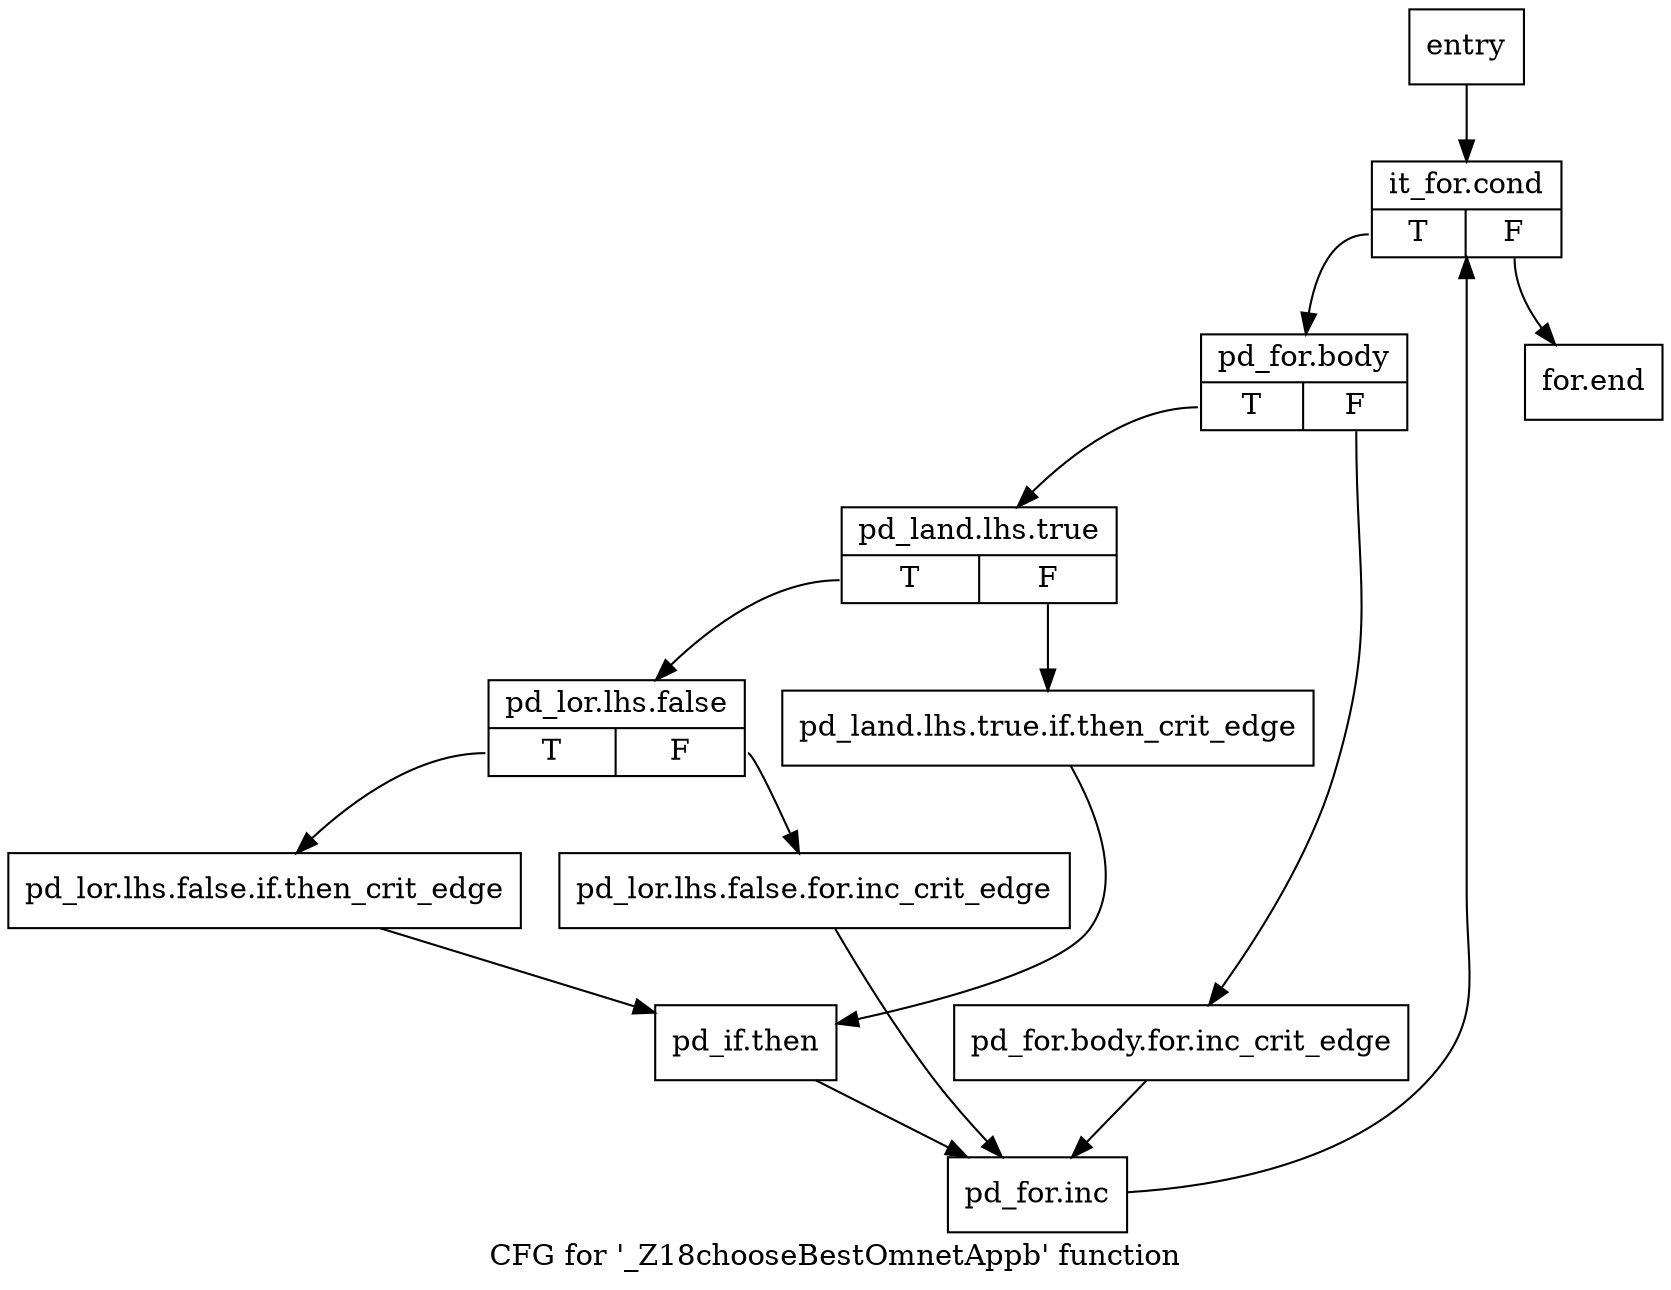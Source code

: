 digraph "CFG for '_Z18chooseBestOmnetAppb' function" {
	label="CFG for '_Z18chooseBestOmnetAppb' function";

	Node0x18a4860 [shape=record,label="{entry}"];
	Node0x18a4860 -> Node0x18a48b0;
	Node0x18a48b0 [shape=record,label="{it_for.cond|{<s0>T|<s1>F}}"];
	Node0x18a48b0:s0 -> Node0x18a4900;
	Node0x18a48b0:s1 -> Node0x18a4bd0;
	Node0x18a4900 [shape=record,label="{pd_for.body|{<s0>T|<s1>F}}"];
	Node0x18a4900:s0 -> Node0x18a49a0;
	Node0x18a4900:s1 -> Node0x18a4950;
	Node0x18a4950 [shape=record,label="{pd_for.body.for.inc_crit_edge}"];
	Node0x18a4950 -> Node0x18a4b80;
	Node0x18a49a0 [shape=record,label="{pd_land.lhs.true|{<s0>T|<s1>F}}"];
	Node0x18a49a0:s0 -> Node0x18a4a40;
	Node0x18a49a0:s1 -> Node0x18a49f0;
	Node0x18a49f0 [shape=record,label="{pd_land.lhs.true.if.then_crit_edge}"];
	Node0x18a49f0 -> Node0x18a4b30;
	Node0x18a4a40 [shape=record,label="{pd_lor.lhs.false|{<s0>T|<s1>F}}"];
	Node0x18a4a40:s0 -> Node0x18a4ae0;
	Node0x18a4a40:s1 -> Node0x18a4a90;
	Node0x18a4a90 [shape=record,label="{pd_lor.lhs.false.for.inc_crit_edge}"];
	Node0x18a4a90 -> Node0x18a4b80;
	Node0x18a4ae0 [shape=record,label="{pd_lor.lhs.false.if.then_crit_edge}"];
	Node0x18a4ae0 -> Node0x18a4b30;
	Node0x18a4b30 [shape=record,label="{pd_if.then}"];
	Node0x18a4b30 -> Node0x18a4b80;
	Node0x18a4b80 [shape=record,label="{pd_for.inc}"];
	Node0x18a4b80 -> Node0x18a48b0;
	Node0x18a4bd0 [shape=record,label="{for.end}"];
}
